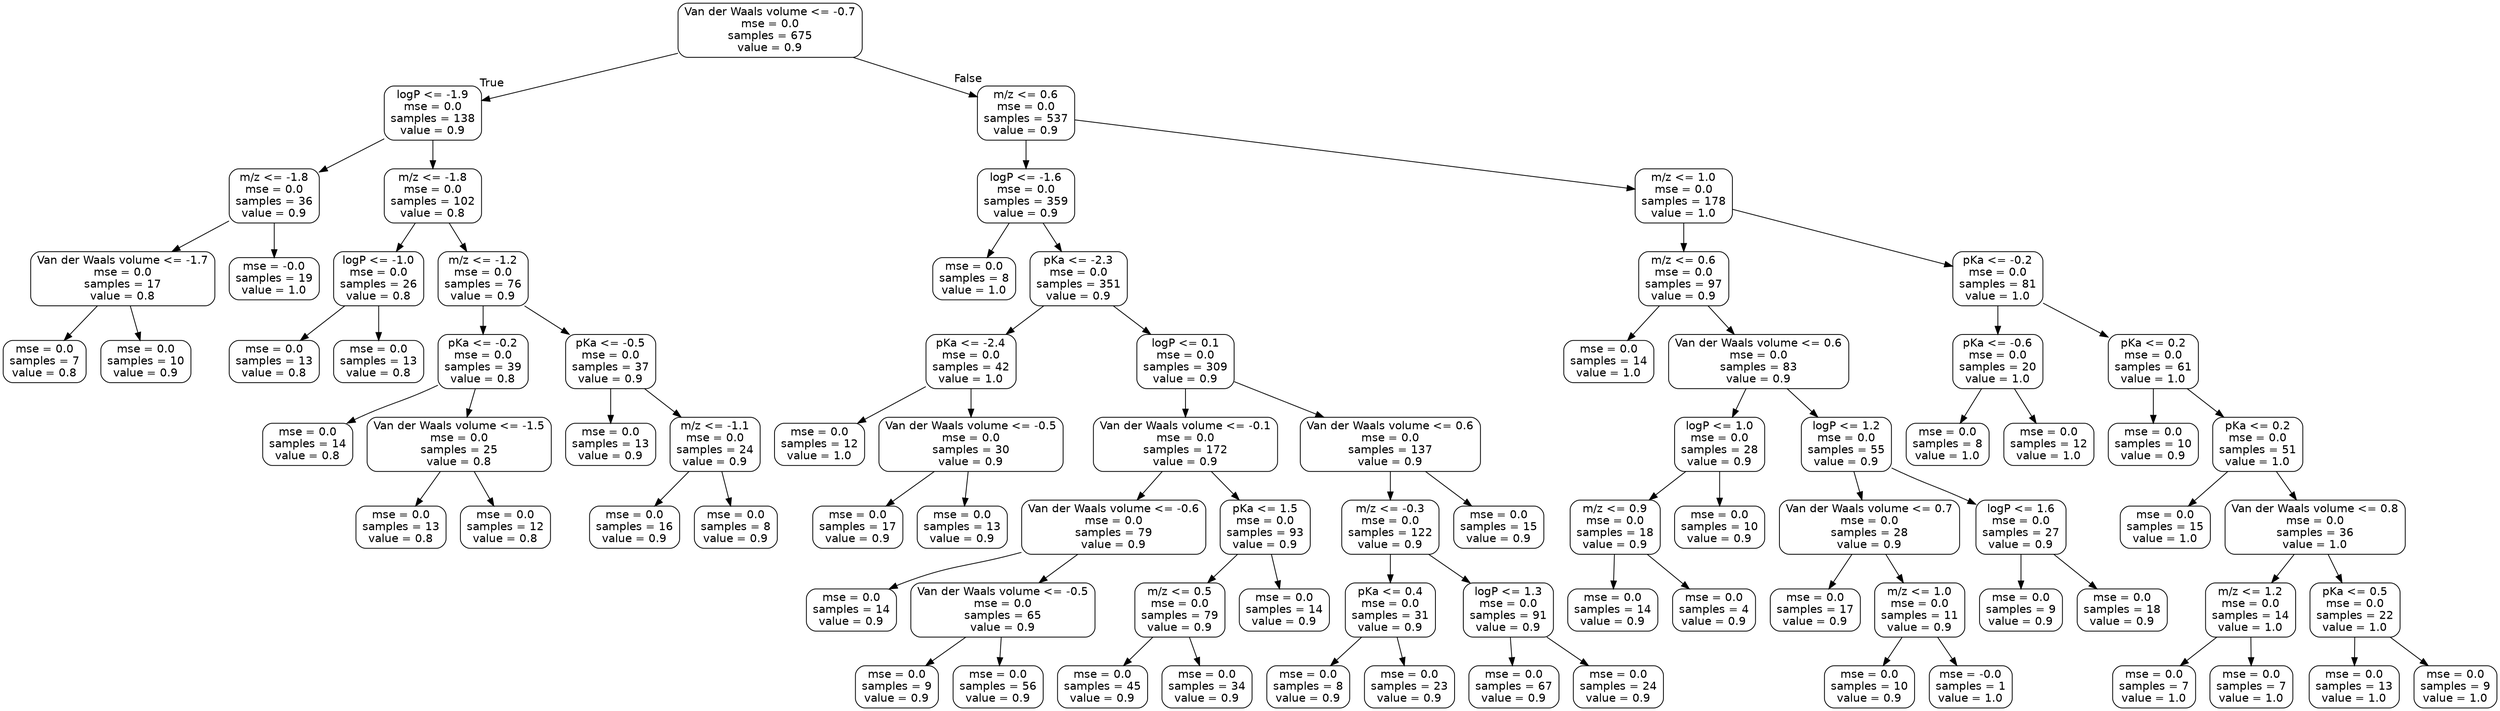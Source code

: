 digraph Tree {
node [shape=box, style="rounded", color="black", fontname=helvetica] ;
edge [fontname=helvetica] ;
0 [label="Van der Waals volume <= -0.7\nmse = 0.0\nsamples = 675\nvalue = 0.9"] ;
1 [label="logP <= -1.9\nmse = 0.0\nsamples = 138\nvalue = 0.9"] ;
0 -> 1 [labeldistance=2.5, labelangle=45, headlabel="True"] ;
2 [label="m/z <= -1.8\nmse = 0.0\nsamples = 36\nvalue = 0.9"] ;
1 -> 2 ;
3 [label="Van der Waals volume <= -1.7\nmse = 0.0\nsamples = 17\nvalue = 0.8"] ;
2 -> 3 ;
4 [label="mse = 0.0\nsamples = 7\nvalue = 0.8"] ;
3 -> 4 ;
5 [label="mse = 0.0\nsamples = 10\nvalue = 0.9"] ;
3 -> 5 ;
6 [label="mse = -0.0\nsamples = 19\nvalue = 1.0"] ;
2 -> 6 ;
7 [label="m/z <= -1.8\nmse = 0.0\nsamples = 102\nvalue = 0.8"] ;
1 -> 7 ;
8 [label="logP <= -1.0\nmse = 0.0\nsamples = 26\nvalue = 0.8"] ;
7 -> 8 ;
9 [label="mse = 0.0\nsamples = 13\nvalue = 0.8"] ;
8 -> 9 ;
10 [label="mse = 0.0\nsamples = 13\nvalue = 0.8"] ;
8 -> 10 ;
11 [label="m/z <= -1.2\nmse = 0.0\nsamples = 76\nvalue = 0.9"] ;
7 -> 11 ;
12 [label="pKa <= -0.2\nmse = 0.0\nsamples = 39\nvalue = 0.8"] ;
11 -> 12 ;
13 [label="mse = 0.0\nsamples = 14\nvalue = 0.8"] ;
12 -> 13 ;
14 [label="Van der Waals volume <= -1.5\nmse = 0.0\nsamples = 25\nvalue = 0.8"] ;
12 -> 14 ;
15 [label="mse = 0.0\nsamples = 13\nvalue = 0.8"] ;
14 -> 15 ;
16 [label="mse = 0.0\nsamples = 12\nvalue = 0.8"] ;
14 -> 16 ;
17 [label="pKa <= -0.5\nmse = 0.0\nsamples = 37\nvalue = 0.9"] ;
11 -> 17 ;
18 [label="mse = 0.0\nsamples = 13\nvalue = 0.9"] ;
17 -> 18 ;
19 [label="m/z <= -1.1\nmse = 0.0\nsamples = 24\nvalue = 0.9"] ;
17 -> 19 ;
20 [label="mse = 0.0\nsamples = 16\nvalue = 0.9"] ;
19 -> 20 ;
21 [label="mse = 0.0\nsamples = 8\nvalue = 0.9"] ;
19 -> 21 ;
22 [label="m/z <= 0.6\nmse = 0.0\nsamples = 537\nvalue = 0.9"] ;
0 -> 22 [labeldistance=2.5, labelangle=-45, headlabel="False"] ;
23 [label="logP <= -1.6\nmse = 0.0\nsamples = 359\nvalue = 0.9"] ;
22 -> 23 ;
24 [label="mse = 0.0\nsamples = 8\nvalue = 1.0"] ;
23 -> 24 ;
25 [label="pKa <= -2.3\nmse = 0.0\nsamples = 351\nvalue = 0.9"] ;
23 -> 25 ;
26 [label="pKa <= -2.4\nmse = 0.0\nsamples = 42\nvalue = 1.0"] ;
25 -> 26 ;
27 [label="mse = 0.0\nsamples = 12\nvalue = 1.0"] ;
26 -> 27 ;
28 [label="Van der Waals volume <= -0.5\nmse = 0.0\nsamples = 30\nvalue = 0.9"] ;
26 -> 28 ;
29 [label="mse = 0.0\nsamples = 17\nvalue = 0.9"] ;
28 -> 29 ;
30 [label="mse = 0.0\nsamples = 13\nvalue = 0.9"] ;
28 -> 30 ;
31 [label="logP <= 0.1\nmse = 0.0\nsamples = 309\nvalue = 0.9"] ;
25 -> 31 ;
32 [label="Van der Waals volume <= -0.1\nmse = 0.0\nsamples = 172\nvalue = 0.9"] ;
31 -> 32 ;
33 [label="Van der Waals volume <= -0.6\nmse = 0.0\nsamples = 79\nvalue = 0.9"] ;
32 -> 33 ;
34 [label="mse = 0.0\nsamples = 14\nvalue = 0.9"] ;
33 -> 34 ;
35 [label="Van der Waals volume <= -0.5\nmse = 0.0\nsamples = 65\nvalue = 0.9"] ;
33 -> 35 ;
36 [label="mse = 0.0\nsamples = 9\nvalue = 0.9"] ;
35 -> 36 ;
37 [label="mse = 0.0\nsamples = 56\nvalue = 0.9"] ;
35 -> 37 ;
38 [label="pKa <= 1.5\nmse = 0.0\nsamples = 93\nvalue = 0.9"] ;
32 -> 38 ;
39 [label="m/z <= 0.5\nmse = 0.0\nsamples = 79\nvalue = 0.9"] ;
38 -> 39 ;
40 [label="mse = 0.0\nsamples = 45\nvalue = 0.9"] ;
39 -> 40 ;
41 [label="mse = 0.0\nsamples = 34\nvalue = 0.9"] ;
39 -> 41 ;
42 [label="mse = 0.0\nsamples = 14\nvalue = 0.9"] ;
38 -> 42 ;
43 [label="Van der Waals volume <= 0.6\nmse = 0.0\nsamples = 137\nvalue = 0.9"] ;
31 -> 43 ;
44 [label="m/z <= -0.3\nmse = 0.0\nsamples = 122\nvalue = 0.9"] ;
43 -> 44 ;
45 [label="pKa <= 0.4\nmse = 0.0\nsamples = 31\nvalue = 0.9"] ;
44 -> 45 ;
46 [label="mse = 0.0\nsamples = 8\nvalue = 0.9"] ;
45 -> 46 ;
47 [label="mse = 0.0\nsamples = 23\nvalue = 0.9"] ;
45 -> 47 ;
48 [label="logP <= 1.3\nmse = 0.0\nsamples = 91\nvalue = 0.9"] ;
44 -> 48 ;
49 [label="mse = 0.0\nsamples = 67\nvalue = 0.9"] ;
48 -> 49 ;
50 [label="mse = 0.0\nsamples = 24\nvalue = 0.9"] ;
48 -> 50 ;
51 [label="mse = 0.0\nsamples = 15\nvalue = 0.9"] ;
43 -> 51 ;
52 [label="m/z <= 1.0\nmse = 0.0\nsamples = 178\nvalue = 1.0"] ;
22 -> 52 ;
53 [label="m/z <= 0.6\nmse = 0.0\nsamples = 97\nvalue = 0.9"] ;
52 -> 53 ;
54 [label="mse = 0.0\nsamples = 14\nvalue = 1.0"] ;
53 -> 54 ;
55 [label="Van der Waals volume <= 0.6\nmse = 0.0\nsamples = 83\nvalue = 0.9"] ;
53 -> 55 ;
56 [label="logP <= 1.0\nmse = 0.0\nsamples = 28\nvalue = 0.9"] ;
55 -> 56 ;
57 [label="m/z <= 0.9\nmse = 0.0\nsamples = 18\nvalue = 0.9"] ;
56 -> 57 ;
58 [label="mse = 0.0\nsamples = 14\nvalue = 0.9"] ;
57 -> 58 ;
59 [label="mse = 0.0\nsamples = 4\nvalue = 0.9"] ;
57 -> 59 ;
60 [label="mse = 0.0\nsamples = 10\nvalue = 0.9"] ;
56 -> 60 ;
61 [label="logP <= 1.2\nmse = 0.0\nsamples = 55\nvalue = 0.9"] ;
55 -> 61 ;
62 [label="Van der Waals volume <= 0.7\nmse = 0.0\nsamples = 28\nvalue = 0.9"] ;
61 -> 62 ;
63 [label="mse = 0.0\nsamples = 17\nvalue = 0.9"] ;
62 -> 63 ;
64 [label="m/z <= 1.0\nmse = 0.0\nsamples = 11\nvalue = 0.9"] ;
62 -> 64 ;
65 [label="mse = 0.0\nsamples = 10\nvalue = 0.9"] ;
64 -> 65 ;
66 [label="mse = -0.0\nsamples = 1\nvalue = 1.0"] ;
64 -> 66 ;
67 [label="logP <= 1.6\nmse = 0.0\nsamples = 27\nvalue = 0.9"] ;
61 -> 67 ;
68 [label="mse = 0.0\nsamples = 9\nvalue = 0.9"] ;
67 -> 68 ;
69 [label="mse = 0.0\nsamples = 18\nvalue = 0.9"] ;
67 -> 69 ;
70 [label="pKa <= -0.2\nmse = 0.0\nsamples = 81\nvalue = 1.0"] ;
52 -> 70 ;
71 [label="pKa <= -0.6\nmse = 0.0\nsamples = 20\nvalue = 1.0"] ;
70 -> 71 ;
72 [label="mse = 0.0\nsamples = 8\nvalue = 1.0"] ;
71 -> 72 ;
73 [label="mse = 0.0\nsamples = 12\nvalue = 1.0"] ;
71 -> 73 ;
74 [label="pKa <= 0.2\nmse = 0.0\nsamples = 61\nvalue = 1.0"] ;
70 -> 74 ;
75 [label="mse = 0.0\nsamples = 10\nvalue = 0.9"] ;
74 -> 75 ;
76 [label="pKa <= 0.2\nmse = 0.0\nsamples = 51\nvalue = 1.0"] ;
74 -> 76 ;
77 [label="mse = 0.0\nsamples = 15\nvalue = 1.0"] ;
76 -> 77 ;
78 [label="Van der Waals volume <= 0.8\nmse = 0.0\nsamples = 36\nvalue = 1.0"] ;
76 -> 78 ;
79 [label="m/z <= 1.2\nmse = 0.0\nsamples = 14\nvalue = 1.0"] ;
78 -> 79 ;
80 [label="mse = 0.0\nsamples = 7\nvalue = 1.0"] ;
79 -> 80 ;
81 [label="mse = 0.0\nsamples = 7\nvalue = 1.0"] ;
79 -> 81 ;
82 [label="pKa <= 0.5\nmse = 0.0\nsamples = 22\nvalue = 1.0"] ;
78 -> 82 ;
83 [label="mse = 0.0\nsamples = 13\nvalue = 1.0"] ;
82 -> 83 ;
84 [label="mse = 0.0\nsamples = 9\nvalue = 1.0"] ;
82 -> 84 ;
}